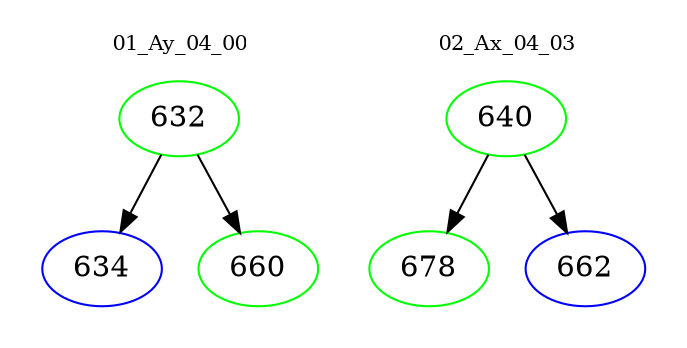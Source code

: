 digraph{
subgraph cluster_0 {
color = white
label = "01_Ay_04_00";
fontsize=10;
T0_632 [label="632", color="green"]
T0_632 -> T0_634 [color="black"]
T0_634 [label="634", color="blue"]
T0_632 -> T0_660 [color="black"]
T0_660 [label="660", color="green"]
}
subgraph cluster_1 {
color = white
label = "02_Ax_04_03";
fontsize=10;
T1_640 [label="640", color="green"]
T1_640 -> T1_678 [color="black"]
T1_678 [label="678", color="green"]
T1_640 -> T1_662 [color="black"]
T1_662 [label="662", color="blue"]
}
}
